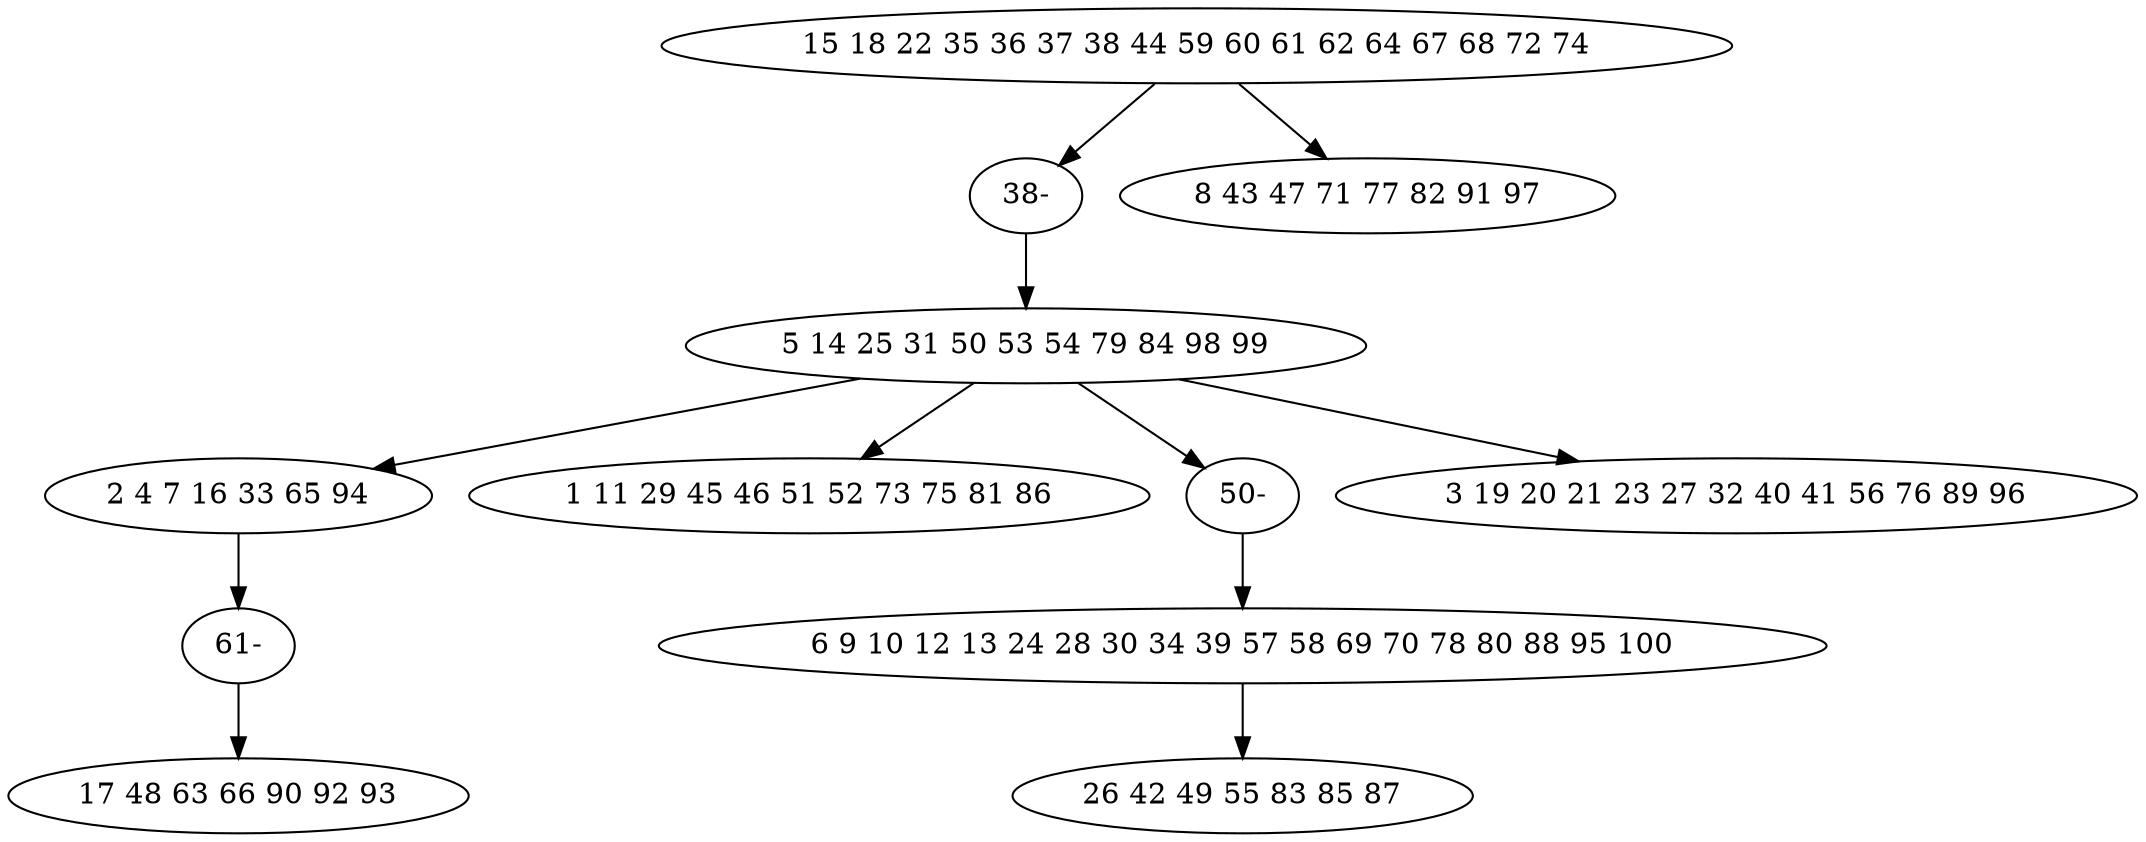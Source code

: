 digraph true_tree {
	"0" -> "9"
	"1" -> "2"
	"2" -> "10"
	"1" -> "4"
	"1" -> "11"
	"1" -> "6"
	"5" -> "7"
	"0" -> "8"
	"9" -> "1"
	"10" -> "3"
	"11" -> "5"
	"0" [label="15 18 22 35 36 37 38 44 59 60 61 62 64 67 68 72 74"];
	"1" [label="5 14 25 31 50 53 54 79 84 98 99"];
	"2" [label="2 4 7 16 33 65 94"];
	"3" [label="17 48 63 66 90 92 93"];
	"4" [label="1 11 29 45 46 51 52 73 75 81 86"];
	"5" [label="6 9 10 12 13 24 28 30 34 39 57 58 69 70 78 80 88 95 100"];
	"6" [label="3 19 20 21 23 27 32 40 41 56 76 89 96"];
	"7" [label="26 42 49 55 83 85 87"];
	"8" [label="8 43 47 71 77 82 91 97"];
	"9" [label="38-"];
	"10" [label="61-"];
	"11" [label="50-"];
}
